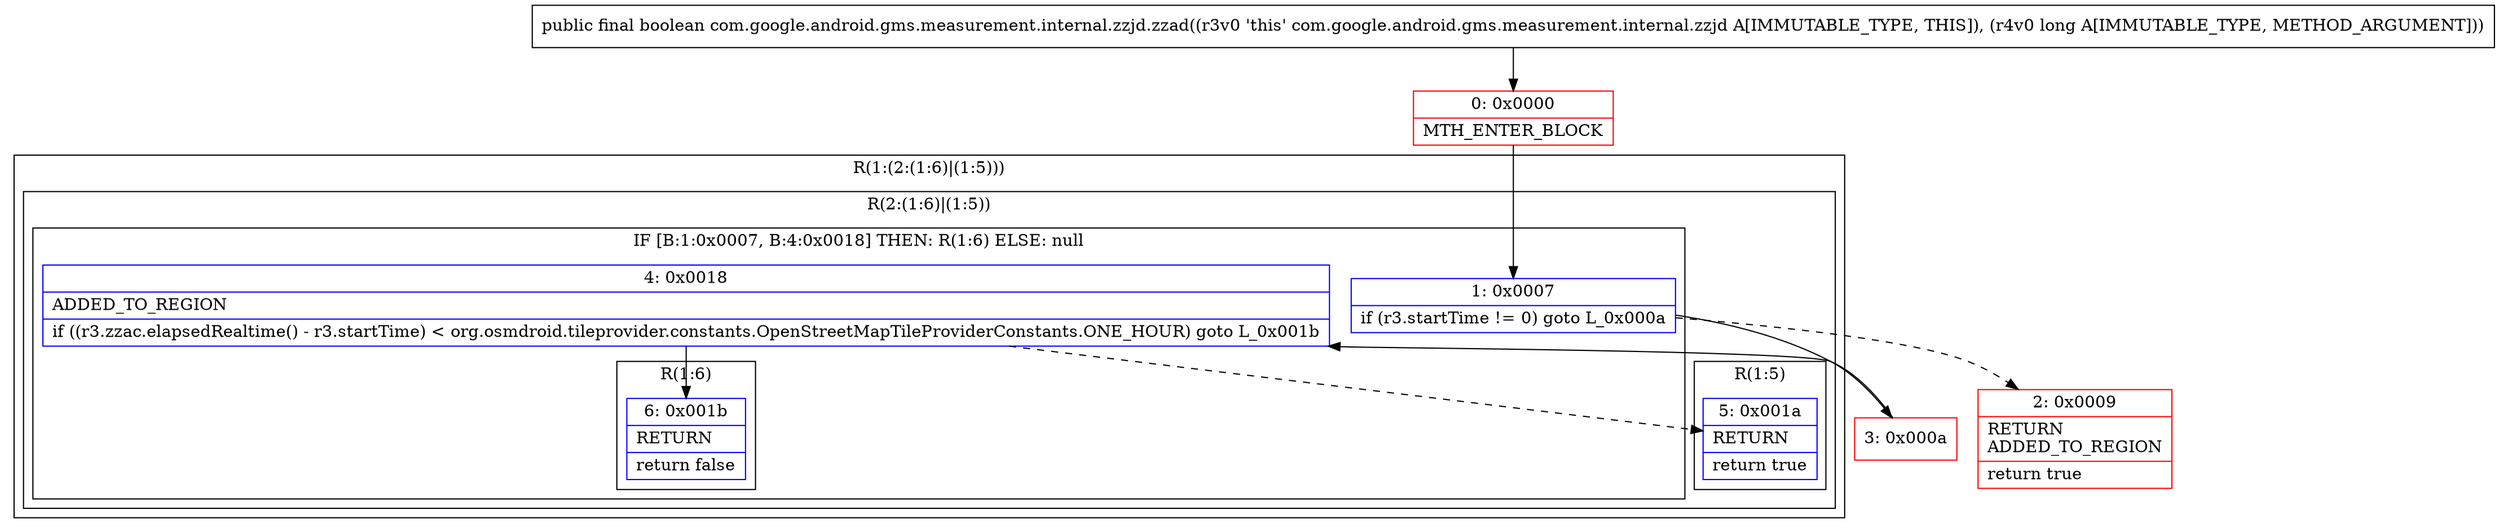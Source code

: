 digraph "CFG forcom.google.android.gms.measurement.internal.zzjd.zzad(J)Z" {
subgraph cluster_Region_1006348311 {
label = "R(1:(2:(1:6)|(1:5)))";
node [shape=record,color=blue];
subgraph cluster_Region_1647482870 {
label = "R(2:(1:6)|(1:5))";
node [shape=record,color=blue];
subgraph cluster_IfRegion_1651642931 {
label = "IF [B:1:0x0007, B:4:0x0018] THEN: R(1:6) ELSE: null";
node [shape=record,color=blue];
Node_1 [shape=record,label="{1\:\ 0x0007|if (r3.startTime != 0) goto L_0x000a\l}"];
Node_4 [shape=record,label="{4\:\ 0x0018|ADDED_TO_REGION\l|if ((r3.zzac.elapsedRealtime() \- r3.startTime) \< org.osmdroid.tileprovider.constants.OpenStreetMapTileProviderConstants.ONE_HOUR) goto L_0x001b\l}"];
subgraph cluster_Region_1559052084 {
label = "R(1:6)";
node [shape=record,color=blue];
Node_6 [shape=record,label="{6\:\ 0x001b|RETURN\l|return false\l}"];
}
}
subgraph cluster_Region_984649646 {
label = "R(1:5)";
node [shape=record,color=blue];
Node_5 [shape=record,label="{5\:\ 0x001a|RETURN\l|return true\l}"];
}
}
}
Node_0 [shape=record,color=red,label="{0\:\ 0x0000|MTH_ENTER_BLOCK\l}"];
Node_2 [shape=record,color=red,label="{2\:\ 0x0009|RETURN\lADDED_TO_REGION\l|return true\l}"];
Node_3 [shape=record,color=red,label="{3\:\ 0x000a}"];
MethodNode[shape=record,label="{public final boolean com.google.android.gms.measurement.internal.zzjd.zzad((r3v0 'this' com.google.android.gms.measurement.internal.zzjd A[IMMUTABLE_TYPE, THIS]), (r4v0 long A[IMMUTABLE_TYPE, METHOD_ARGUMENT])) }"];
MethodNode -> Node_0;
Node_1 -> Node_2[style=dashed];
Node_1 -> Node_3;
Node_4 -> Node_5[style=dashed];
Node_4 -> Node_6;
Node_0 -> Node_1;
Node_3 -> Node_4;
}


